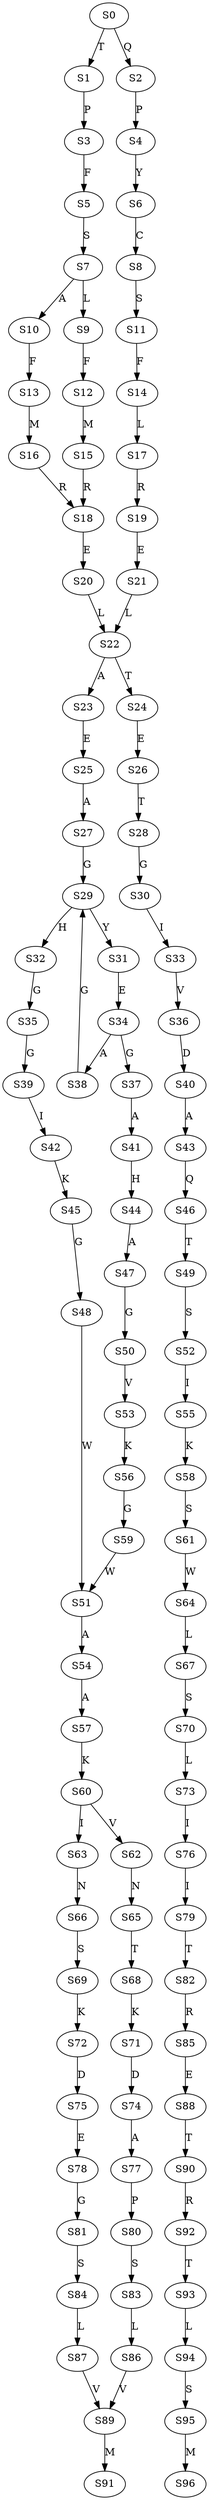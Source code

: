 strict digraph  {
	S0 -> S1 [ label = T ];
	S0 -> S2 [ label = Q ];
	S1 -> S3 [ label = P ];
	S2 -> S4 [ label = P ];
	S3 -> S5 [ label = F ];
	S4 -> S6 [ label = Y ];
	S5 -> S7 [ label = S ];
	S6 -> S8 [ label = C ];
	S7 -> S9 [ label = L ];
	S7 -> S10 [ label = A ];
	S8 -> S11 [ label = S ];
	S9 -> S12 [ label = F ];
	S10 -> S13 [ label = F ];
	S11 -> S14 [ label = F ];
	S12 -> S15 [ label = M ];
	S13 -> S16 [ label = M ];
	S14 -> S17 [ label = L ];
	S15 -> S18 [ label = R ];
	S16 -> S18 [ label = R ];
	S17 -> S19 [ label = R ];
	S18 -> S20 [ label = E ];
	S19 -> S21 [ label = E ];
	S20 -> S22 [ label = L ];
	S21 -> S22 [ label = L ];
	S22 -> S23 [ label = A ];
	S22 -> S24 [ label = T ];
	S23 -> S25 [ label = E ];
	S24 -> S26 [ label = E ];
	S25 -> S27 [ label = A ];
	S26 -> S28 [ label = T ];
	S27 -> S29 [ label = G ];
	S28 -> S30 [ label = G ];
	S29 -> S31 [ label = Y ];
	S29 -> S32 [ label = H ];
	S30 -> S33 [ label = I ];
	S31 -> S34 [ label = E ];
	S32 -> S35 [ label = G ];
	S33 -> S36 [ label = V ];
	S34 -> S37 [ label = G ];
	S34 -> S38 [ label = A ];
	S35 -> S39 [ label = G ];
	S36 -> S40 [ label = D ];
	S37 -> S41 [ label = A ];
	S38 -> S29 [ label = G ];
	S39 -> S42 [ label = I ];
	S40 -> S43 [ label = A ];
	S41 -> S44 [ label = H ];
	S42 -> S45 [ label = K ];
	S43 -> S46 [ label = Q ];
	S44 -> S47 [ label = A ];
	S45 -> S48 [ label = G ];
	S46 -> S49 [ label = T ];
	S47 -> S50 [ label = G ];
	S48 -> S51 [ label = W ];
	S49 -> S52 [ label = S ];
	S50 -> S53 [ label = V ];
	S51 -> S54 [ label = A ];
	S52 -> S55 [ label = I ];
	S53 -> S56 [ label = K ];
	S54 -> S57 [ label = A ];
	S55 -> S58 [ label = K ];
	S56 -> S59 [ label = G ];
	S57 -> S60 [ label = K ];
	S58 -> S61 [ label = S ];
	S59 -> S51 [ label = W ];
	S60 -> S62 [ label = V ];
	S60 -> S63 [ label = I ];
	S61 -> S64 [ label = W ];
	S62 -> S65 [ label = N ];
	S63 -> S66 [ label = N ];
	S64 -> S67 [ label = L ];
	S65 -> S68 [ label = T ];
	S66 -> S69 [ label = S ];
	S67 -> S70 [ label = S ];
	S68 -> S71 [ label = K ];
	S69 -> S72 [ label = K ];
	S70 -> S73 [ label = L ];
	S71 -> S74 [ label = D ];
	S72 -> S75 [ label = D ];
	S73 -> S76 [ label = I ];
	S74 -> S77 [ label = A ];
	S75 -> S78 [ label = E ];
	S76 -> S79 [ label = I ];
	S77 -> S80 [ label = P ];
	S78 -> S81 [ label = G ];
	S79 -> S82 [ label = T ];
	S80 -> S83 [ label = S ];
	S81 -> S84 [ label = S ];
	S82 -> S85 [ label = R ];
	S83 -> S86 [ label = L ];
	S84 -> S87 [ label = L ];
	S85 -> S88 [ label = E ];
	S86 -> S89 [ label = V ];
	S87 -> S89 [ label = V ];
	S88 -> S90 [ label = T ];
	S89 -> S91 [ label = M ];
	S90 -> S92 [ label = R ];
	S92 -> S93 [ label = T ];
	S93 -> S94 [ label = L ];
	S94 -> S95 [ label = S ];
	S95 -> S96 [ label = M ];
}
